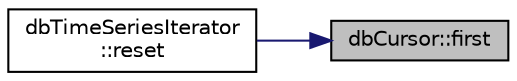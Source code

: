 digraph "dbCursor::first"
{
 // INTERACTIVE_SVG=YES
 // LATEX_PDF_SIZE
  edge [fontname="Helvetica",fontsize="10",labelfontname="Helvetica",labelfontsize="10"];
  node [fontname="Helvetica",fontsize="10",shape=record];
  rankdir="RL";
  Node1 [label="dbCursor::first",height=0.2,width=0.4,color="black", fillcolor="grey75", style="filled", fontcolor="black",tooltip=" "];
  Node1 -> Node2 [dir="back",color="midnightblue",fontsize="10",style="solid",fontname="Helvetica"];
  Node2 [label="dbTimeSeriesIterator\l::reset",height=0.2,width=0.4,color="black", fillcolor="white", style="filled",URL="$classdbTimeSeriesIterator.html#a57dd1b80c97a9b0027a46e2b13ebb9a4",tooltip=" "];
}
